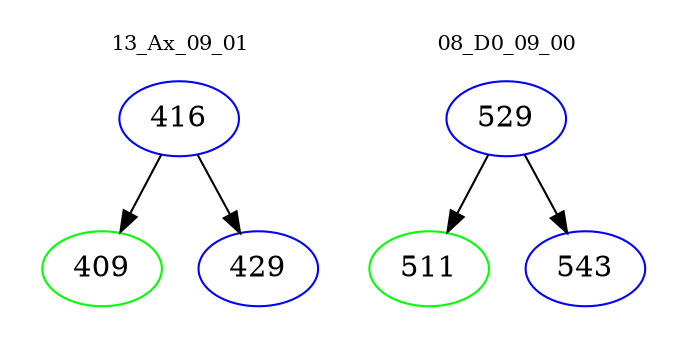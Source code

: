 digraph{
subgraph cluster_0 {
color = white
label = "13_Ax_09_01";
fontsize=10;
T0_416 [label="416", color="blue"]
T0_416 -> T0_409 [color="black"]
T0_409 [label="409", color="green"]
T0_416 -> T0_429 [color="black"]
T0_429 [label="429", color="blue"]
}
subgraph cluster_1 {
color = white
label = "08_D0_09_00";
fontsize=10;
T1_529 [label="529", color="blue"]
T1_529 -> T1_511 [color="black"]
T1_511 [label="511", color="green"]
T1_529 -> T1_543 [color="black"]
T1_543 [label="543", color="blue"]
}
}
